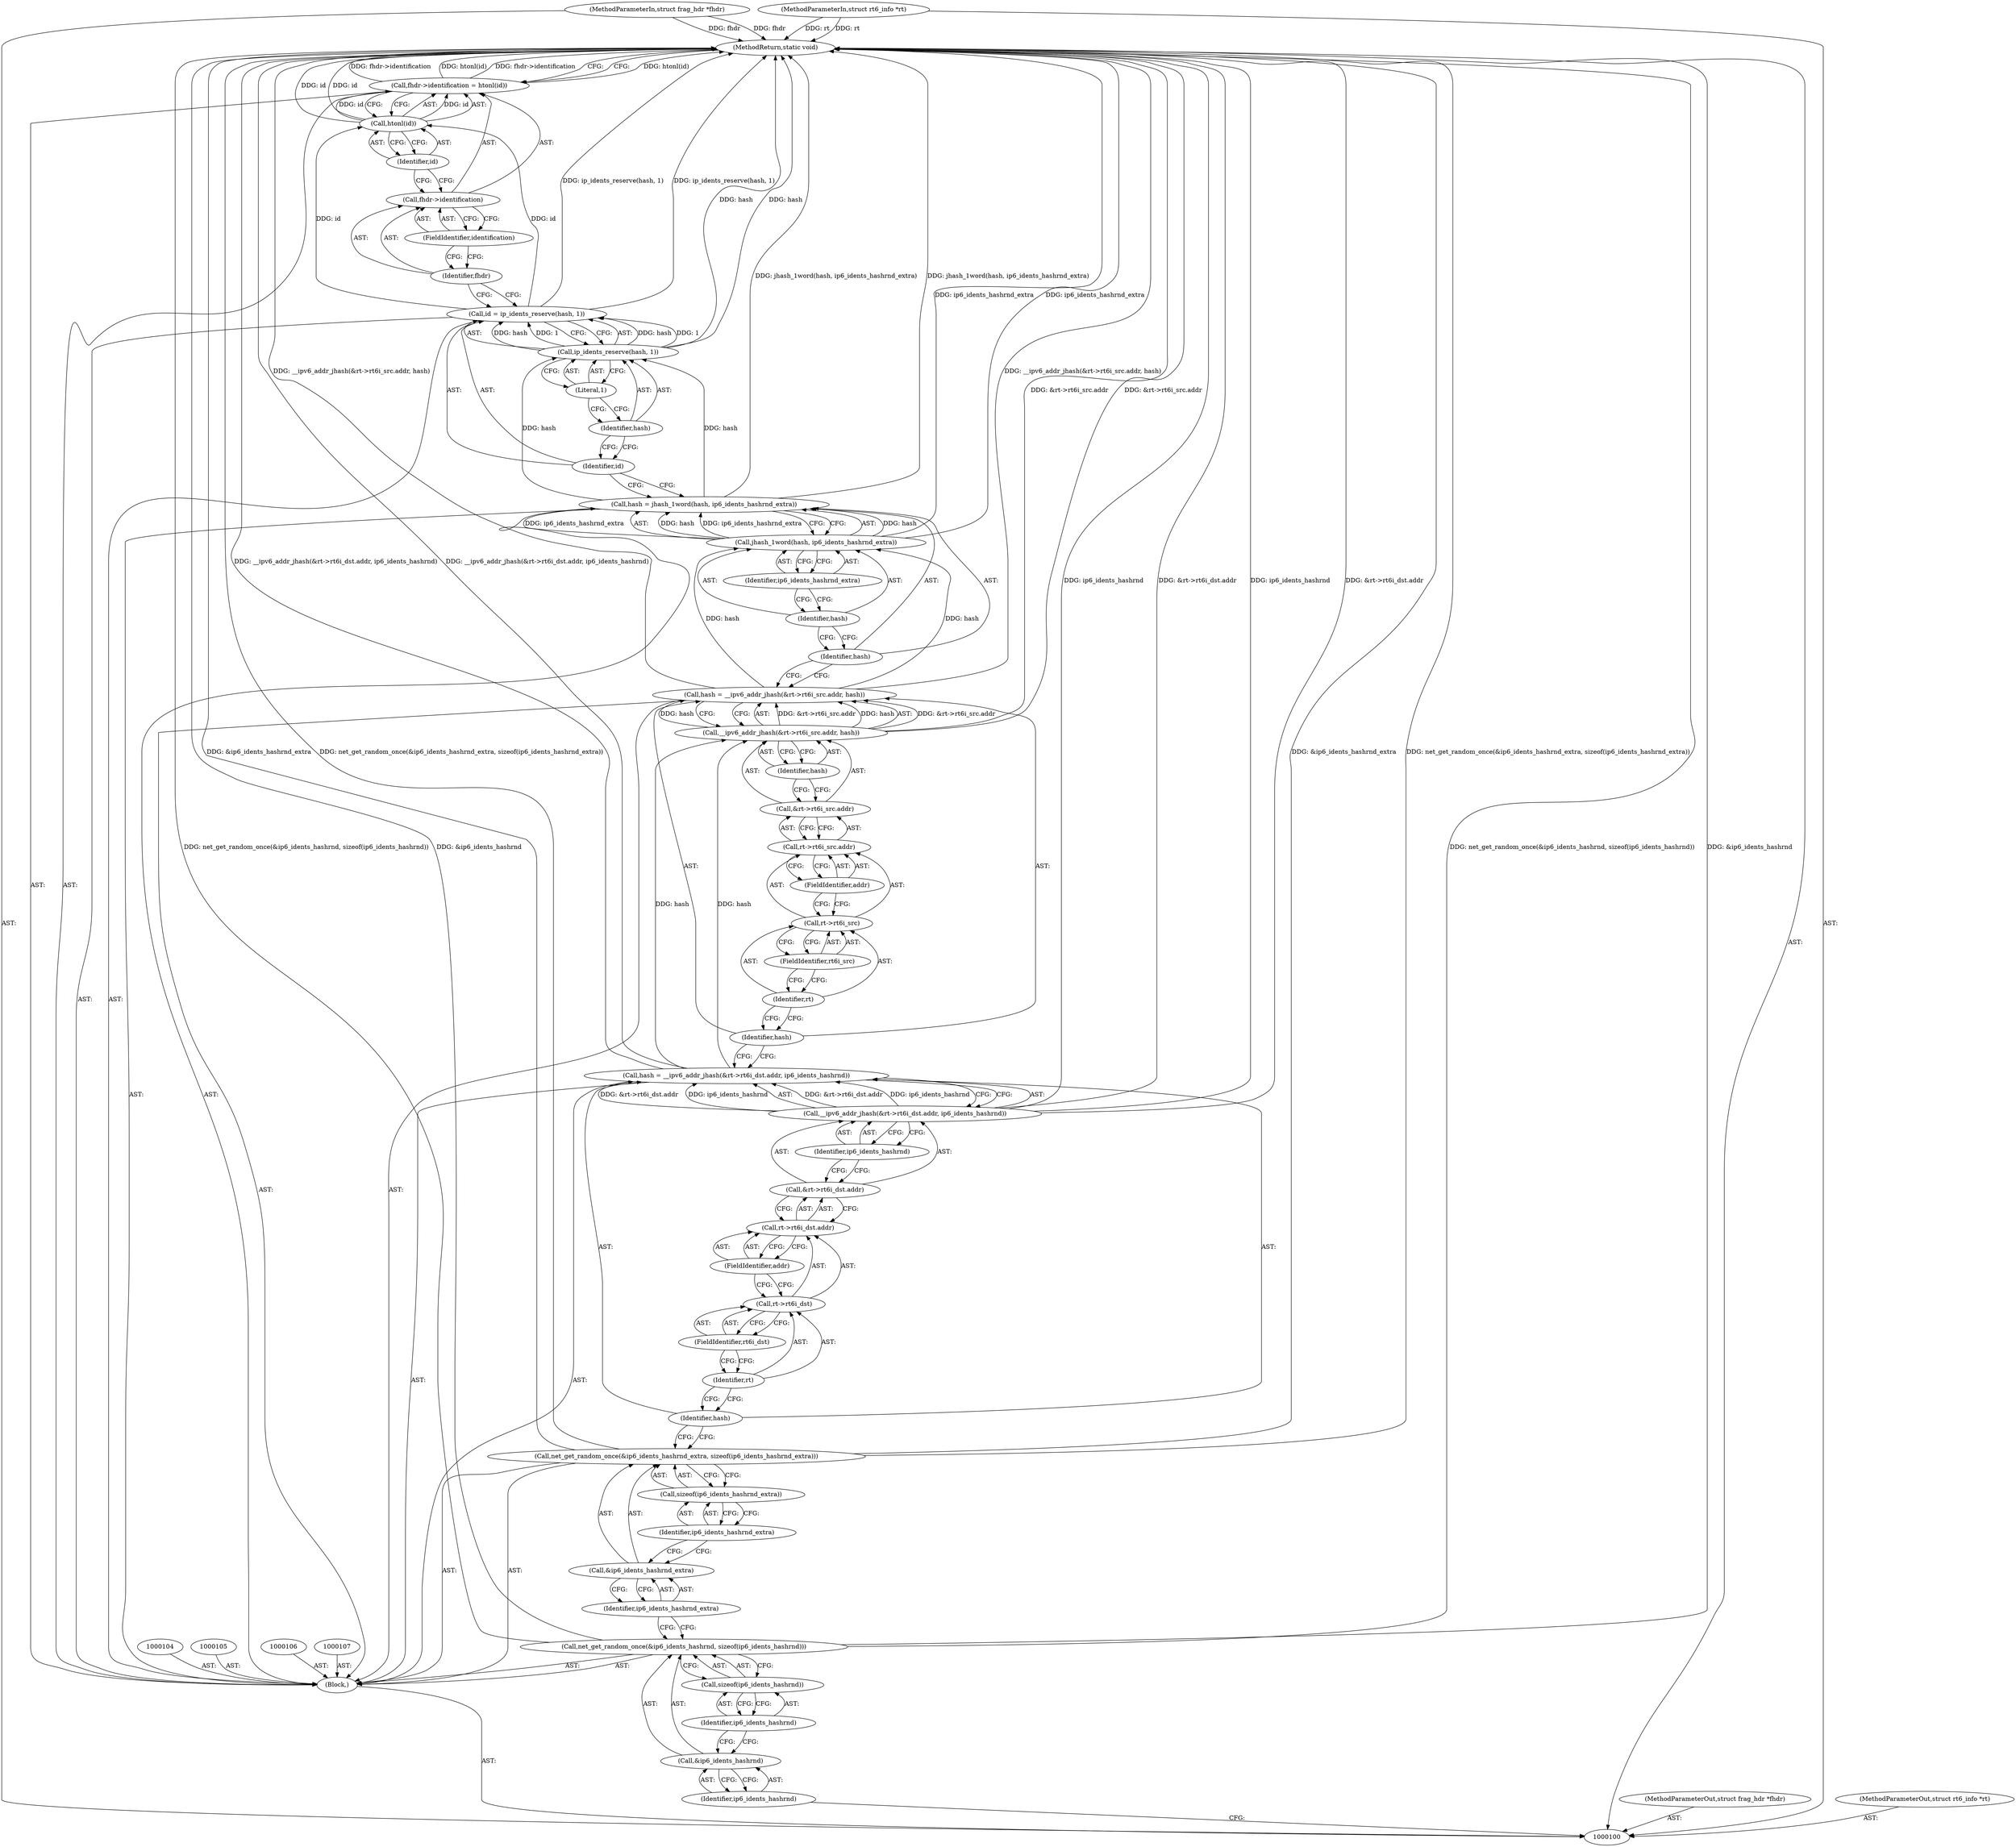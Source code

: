 digraph "0_linux_55f0fc7a02de8f12757f4937143d8d5091b2e40b_0" {
"1000154" [label="(MethodReturn,static void)"];
"1000101" [label="(MethodParameterIn,struct frag_hdr *fhdr)"];
"1000212" [label="(MethodParameterOut,struct frag_hdr *fhdr)"];
"1000102" [label="(MethodParameterIn,struct rt6_info *rt)"];
"1000213" [label="(MethodParameterOut,struct rt6_info *rt)"];
"1000118" [label="(Call,hash = __ipv6_addr_jhash(&rt->rt6i_dst.addr, ip6_idents_hashrnd))"];
"1000119" [label="(Identifier,hash)"];
"1000121" [label="(Call,&rt->rt6i_dst.addr)"];
"1000122" [label="(Call,rt->rt6i_dst.addr)"];
"1000123" [label="(Call,rt->rt6i_dst)"];
"1000124" [label="(Identifier,rt)"];
"1000125" [label="(FieldIdentifier,rt6i_dst)"];
"1000126" [label="(FieldIdentifier,addr)"];
"1000127" [label="(Identifier,ip6_idents_hashrnd)"];
"1000120" [label="(Call,__ipv6_addr_jhash(&rt->rt6i_dst.addr, ip6_idents_hashrnd))"];
"1000128" [label="(Call,hash = __ipv6_addr_jhash(&rt->rt6i_src.addr, hash))"];
"1000129" [label="(Identifier,hash)"];
"1000131" [label="(Call,&rt->rt6i_src.addr)"];
"1000132" [label="(Call,rt->rt6i_src.addr)"];
"1000133" [label="(Call,rt->rt6i_src)"];
"1000134" [label="(Identifier,rt)"];
"1000135" [label="(FieldIdentifier,rt6i_src)"];
"1000136" [label="(FieldIdentifier,addr)"];
"1000137" [label="(Identifier,hash)"];
"1000130" [label="(Call,__ipv6_addr_jhash(&rt->rt6i_src.addr, hash))"];
"1000138" [label="(Call,hash = jhash_1word(hash, ip6_idents_hashrnd_extra))"];
"1000139" [label="(Identifier,hash)"];
"1000141" [label="(Identifier,hash)"];
"1000142" [label="(Identifier,ip6_idents_hashrnd_extra)"];
"1000140" [label="(Call,jhash_1word(hash, ip6_idents_hashrnd_extra))"];
"1000143" [label="(Call,id = ip_idents_reserve(hash, 1))"];
"1000144" [label="(Identifier,id)"];
"1000146" [label="(Identifier,hash)"];
"1000147" [label="(Literal,1)"];
"1000145" [label="(Call,ip_idents_reserve(hash, 1))"];
"1000148" [label="(Call,fhdr->identification = htonl(id))"];
"1000149" [label="(Call,fhdr->identification)"];
"1000150" [label="(Identifier,fhdr)"];
"1000152" [label="(Call,htonl(id))"];
"1000153" [label="(Identifier,id)"];
"1000151" [label="(FieldIdentifier,identification)"];
"1000103" [label="(Block,)"];
"1000108" [label="(Call,net_get_random_once(&ip6_idents_hashrnd, sizeof(ip6_idents_hashrnd)))"];
"1000109" [label="(Call,&ip6_idents_hashrnd)"];
"1000110" [label="(Identifier,ip6_idents_hashrnd)"];
"1000111" [label="(Call,sizeof(ip6_idents_hashrnd))"];
"1000112" [label="(Identifier,ip6_idents_hashrnd)"];
"1000113" [label="(Call,net_get_random_once(&ip6_idents_hashrnd_extra, sizeof(ip6_idents_hashrnd_extra)))"];
"1000114" [label="(Call,&ip6_idents_hashrnd_extra)"];
"1000115" [label="(Identifier,ip6_idents_hashrnd_extra)"];
"1000116" [label="(Call,sizeof(ip6_idents_hashrnd_extra))"];
"1000117" [label="(Identifier,ip6_idents_hashrnd_extra)"];
"1000154" -> "1000100"  [label="AST: "];
"1000154" -> "1000148"  [label="CFG: "];
"1000128" -> "1000154"  [label="DDG: __ipv6_addr_jhash(&rt->rt6i_src.addr, hash)"];
"1000140" -> "1000154"  [label="DDG: ip6_idents_hashrnd_extra"];
"1000108" -> "1000154"  [label="DDG: net_get_random_once(&ip6_idents_hashrnd, sizeof(ip6_idents_hashrnd))"];
"1000108" -> "1000154"  [label="DDG: &ip6_idents_hashrnd"];
"1000113" -> "1000154"  [label="DDG: &ip6_idents_hashrnd_extra"];
"1000113" -> "1000154"  [label="DDG: net_get_random_once(&ip6_idents_hashrnd_extra, sizeof(ip6_idents_hashrnd_extra))"];
"1000120" -> "1000154"  [label="DDG: &rt->rt6i_dst.addr"];
"1000120" -> "1000154"  [label="DDG: ip6_idents_hashrnd"];
"1000102" -> "1000154"  [label="DDG: rt"];
"1000145" -> "1000154"  [label="DDG: hash"];
"1000130" -> "1000154"  [label="DDG: &rt->rt6i_src.addr"];
"1000138" -> "1000154"  [label="DDG: jhash_1word(hash, ip6_idents_hashrnd_extra)"];
"1000148" -> "1000154"  [label="DDG: htonl(id)"];
"1000148" -> "1000154"  [label="DDG: fhdr->identification"];
"1000152" -> "1000154"  [label="DDG: id"];
"1000101" -> "1000154"  [label="DDG: fhdr"];
"1000118" -> "1000154"  [label="DDG: __ipv6_addr_jhash(&rt->rt6i_dst.addr, ip6_idents_hashrnd)"];
"1000143" -> "1000154"  [label="DDG: ip_idents_reserve(hash, 1)"];
"1000101" -> "1000100"  [label="AST: "];
"1000101" -> "1000154"  [label="DDG: fhdr"];
"1000212" -> "1000100"  [label="AST: "];
"1000102" -> "1000100"  [label="AST: "];
"1000102" -> "1000154"  [label="DDG: rt"];
"1000213" -> "1000100"  [label="AST: "];
"1000118" -> "1000103"  [label="AST: "];
"1000118" -> "1000120"  [label="CFG: "];
"1000119" -> "1000118"  [label="AST: "];
"1000120" -> "1000118"  [label="AST: "];
"1000129" -> "1000118"  [label="CFG: "];
"1000118" -> "1000154"  [label="DDG: __ipv6_addr_jhash(&rt->rt6i_dst.addr, ip6_idents_hashrnd)"];
"1000120" -> "1000118"  [label="DDG: &rt->rt6i_dst.addr"];
"1000120" -> "1000118"  [label="DDG: ip6_idents_hashrnd"];
"1000118" -> "1000130"  [label="DDG: hash"];
"1000119" -> "1000118"  [label="AST: "];
"1000119" -> "1000113"  [label="CFG: "];
"1000124" -> "1000119"  [label="CFG: "];
"1000121" -> "1000120"  [label="AST: "];
"1000121" -> "1000122"  [label="CFG: "];
"1000122" -> "1000121"  [label="AST: "];
"1000127" -> "1000121"  [label="CFG: "];
"1000122" -> "1000121"  [label="AST: "];
"1000122" -> "1000126"  [label="CFG: "];
"1000123" -> "1000122"  [label="AST: "];
"1000126" -> "1000122"  [label="AST: "];
"1000121" -> "1000122"  [label="CFG: "];
"1000123" -> "1000122"  [label="AST: "];
"1000123" -> "1000125"  [label="CFG: "];
"1000124" -> "1000123"  [label="AST: "];
"1000125" -> "1000123"  [label="AST: "];
"1000126" -> "1000123"  [label="CFG: "];
"1000124" -> "1000123"  [label="AST: "];
"1000124" -> "1000119"  [label="CFG: "];
"1000125" -> "1000124"  [label="CFG: "];
"1000125" -> "1000123"  [label="AST: "];
"1000125" -> "1000124"  [label="CFG: "];
"1000123" -> "1000125"  [label="CFG: "];
"1000126" -> "1000122"  [label="AST: "];
"1000126" -> "1000123"  [label="CFG: "];
"1000122" -> "1000126"  [label="CFG: "];
"1000127" -> "1000120"  [label="AST: "];
"1000127" -> "1000121"  [label="CFG: "];
"1000120" -> "1000127"  [label="CFG: "];
"1000120" -> "1000118"  [label="AST: "];
"1000120" -> "1000127"  [label="CFG: "];
"1000121" -> "1000120"  [label="AST: "];
"1000127" -> "1000120"  [label="AST: "];
"1000118" -> "1000120"  [label="CFG: "];
"1000120" -> "1000154"  [label="DDG: &rt->rt6i_dst.addr"];
"1000120" -> "1000154"  [label="DDG: ip6_idents_hashrnd"];
"1000120" -> "1000118"  [label="DDG: &rt->rt6i_dst.addr"];
"1000120" -> "1000118"  [label="DDG: ip6_idents_hashrnd"];
"1000128" -> "1000103"  [label="AST: "];
"1000128" -> "1000130"  [label="CFG: "];
"1000129" -> "1000128"  [label="AST: "];
"1000130" -> "1000128"  [label="AST: "];
"1000139" -> "1000128"  [label="CFG: "];
"1000128" -> "1000154"  [label="DDG: __ipv6_addr_jhash(&rt->rt6i_src.addr, hash)"];
"1000130" -> "1000128"  [label="DDG: &rt->rt6i_src.addr"];
"1000130" -> "1000128"  [label="DDG: hash"];
"1000128" -> "1000140"  [label="DDG: hash"];
"1000129" -> "1000128"  [label="AST: "];
"1000129" -> "1000118"  [label="CFG: "];
"1000134" -> "1000129"  [label="CFG: "];
"1000131" -> "1000130"  [label="AST: "];
"1000131" -> "1000132"  [label="CFG: "];
"1000132" -> "1000131"  [label="AST: "];
"1000137" -> "1000131"  [label="CFG: "];
"1000132" -> "1000131"  [label="AST: "];
"1000132" -> "1000136"  [label="CFG: "];
"1000133" -> "1000132"  [label="AST: "];
"1000136" -> "1000132"  [label="AST: "];
"1000131" -> "1000132"  [label="CFG: "];
"1000133" -> "1000132"  [label="AST: "];
"1000133" -> "1000135"  [label="CFG: "];
"1000134" -> "1000133"  [label="AST: "];
"1000135" -> "1000133"  [label="AST: "];
"1000136" -> "1000133"  [label="CFG: "];
"1000134" -> "1000133"  [label="AST: "];
"1000134" -> "1000129"  [label="CFG: "];
"1000135" -> "1000134"  [label="CFG: "];
"1000135" -> "1000133"  [label="AST: "];
"1000135" -> "1000134"  [label="CFG: "];
"1000133" -> "1000135"  [label="CFG: "];
"1000136" -> "1000132"  [label="AST: "];
"1000136" -> "1000133"  [label="CFG: "];
"1000132" -> "1000136"  [label="CFG: "];
"1000137" -> "1000130"  [label="AST: "];
"1000137" -> "1000131"  [label="CFG: "];
"1000130" -> "1000137"  [label="CFG: "];
"1000130" -> "1000128"  [label="AST: "];
"1000130" -> "1000137"  [label="CFG: "];
"1000131" -> "1000130"  [label="AST: "];
"1000137" -> "1000130"  [label="AST: "];
"1000128" -> "1000130"  [label="CFG: "];
"1000130" -> "1000154"  [label="DDG: &rt->rt6i_src.addr"];
"1000130" -> "1000128"  [label="DDG: &rt->rt6i_src.addr"];
"1000130" -> "1000128"  [label="DDG: hash"];
"1000118" -> "1000130"  [label="DDG: hash"];
"1000138" -> "1000103"  [label="AST: "];
"1000138" -> "1000140"  [label="CFG: "];
"1000139" -> "1000138"  [label="AST: "];
"1000140" -> "1000138"  [label="AST: "];
"1000144" -> "1000138"  [label="CFG: "];
"1000138" -> "1000154"  [label="DDG: jhash_1word(hash, ip6_idents_hashrnd_extra)"];
"1000140" -> "1000138"  [label="DDG: hash"];
"1000140" -> "1000138"  [label="DDG: ip6_idents_hashrnd_extra"];
"1000138" -> "1000145"  [label="DDG: hash"];
"1000139" -> "1000138"  [label="AST: "];
"1000139" -> "1000128"  [label="CFG: "];
"1000141" -> "1000139"  [label="CFG: "];
"1000141" -> "1000140"  [label="AST: "];
"1000141" -> "1000139"  [label="CFG: "];
"1000142" -> "1000141"  [label="CFG: "];
"1000142" -> "1000140"  [label="AST: "];
"1000142" -> "1000141"  [label="CFG: "];
"1000140" -> "1000142"  [label="CFG: "];
"1000140" -> "1000138"  [label="AST: "];
"1000140" -> "1000142"  [label="CFG: "];
"1000141" -> "1000140"  [label="AST: "];
"1000142" -> "1000140"  [label="AST: "];
"1000138" -> "1000140"  [label="CFG: "];
"1000140" -> "1000154"  [label="DDG: ip6_idents_hashrnd_extra"];
"1000140" -> "1000138"  [label="DDG: hash"];
"1000140" -> "1000138"  [label="DDG: ip6_idents_hashrnd_extra"];
"1000128" -> "1000140"  [label="DDG: hash"];
"1000143" -> "1000103"  [label="AST: "];
"1000143" -> "1000145"  [label="CFG: "];
"1000144" -> "1000143"  [label="AST: "];
"1000145" -> "1000143"  [label="AST: "];
"1000150" -> "1000143"  [label="CFG: "];
"1000143" -> "1000154"  [label="DDG: ip_idents_reserve(hash, 1)"];
"1000145" -> "1000143"  [label="DDG: hash"];
"1000145" -> "1000143"  [label="DDG: 1"];
"1000143" -> "1000152"  [label="DDG: id"];
"1000144" -> "1000143"  [label="AST: "];
"1000144" -> "1000138"  [label="CFG: "];
"1000146" -> "1000144"  [label="CFG: "];
"1000146" -> "1000145"  [label="AST: "];
"1000146" -> "1000144"  [label="CFG: "];
"1000147" -> "1000146"  [label="CFG: "];
"1000147" -> "1000145"  [label="AST: "];
"1000147" -> "1000146"  [label="CFG: "];
"1000145" -> "1000147"  [label="CFG: "];
"1000145" -> "1000143"  [label="AST: "];
"1000145" -> "1000147"  [label="CFG: "];
"1000146" -> "1000145"  [label="AST: "];
"1000147" -> "1000145"  [label="AST: "];
"1000143" -> "1000145"  [label="CFG: "];
"1000145" -> "1000154"  [label="DDG: hash"];
"1000145" -> "1000143"  [label="DDG: hash"];
"1000145" -> "1000143"  [label="DDG: 1"];
"1000138" -> "1000145"  [label="DDG: hash"];
"1000148" -> "1000103"  [label="AST: "];
"1000148" -> "1000152"  [label="CFG: "];
"1000149" -> "1000148"  [label="AST: "];
"1000152" -> "1000148"  [label="AST: "];
"1000154" -> "1000148"  [label="CFG: "];
"1000148" -> "1000154"  [label="DDG: htonl(id)"];
"1000148" -> "1000154"  [label="DDG: fhdr->identification"];
"1000152" -> "1000148"  [label="DDG: id"];
"1000149" -> "1000148"  [label="AST: "];
"1000149" -> "1000151"  [label="CFG: "];
"1000150" -> "1000149"  [label="AST: "];
"1000151" -> "1000149"  [label="AST: "];
"1000153" -> "1000149"  [label="CFG: "];
"1000150" -> "1000149"  [label="AST: "];
"1000150" -> "1000143"  [label="CFG: "];
"1000151" -> "1000150"  [label="CFG: "];
"1000152" -> "1000148"  [label="AST: "];
"1000152" -> "1000153"  [label="CFG: "];
"1000153" -> "1000152"  [label="AST: "];
"1000148" -> "1000152"  [label="CFG: "];
"1000152" -> "1000154"  [label="DDG: id"];
"1000152" -> "1000148"  [label="DDG: id"];
"1000143" -> "1000152"  [label="DDG: id"];
"1000153" -> "1000152"  [label="AST: "];
"1000153" -> "1000149"  [label="CFG: "];
"1000152" -> "1000153"  [label="CFG: "];
"1000151" -> "1000149"  [label="AST: "];
"1000151" -> "1000150"  [label="CFG: "];
"1000149" -> "1000151"  [label="CFG: "];
"1000103" -> "1000100"  [label="AST: "];
"1000104" -> "1000103"  [label="AST: "];
"1000105" -> "1000103"  [label="AST: "];
"1000106" -> "1000103"  [label="AST: "];
"1000107" -> "1000103"  [label="AST: "];
"1000108" -> "1000103"  [label="AST: "];
"1000113" -> "1000103"  [label="AST: "];
"1000118" -> "1000103"  [label="AST: "];
"1000128" -> "1000103"  [label="AST: "];
"1000138" -> "1000103"  [label="AST: "];
"1000143" -> "1000103"  [label="AST: "];
"1000148" -> "1000103"  [label="AST: "];
"1000108" -> "1000103"  [label="AST: "];
"1000108" -> "1000111"  [label="CFG: "];
"1000109" -> "1000108"  [label="AST: "];
"1000111" -> "1000108"  [label="AST: "];
"1000115" -> "1000108"  [label="CFG: "];
"1000108" -> "1000154"  [label="DDG: net_get_random_once(&ip6_idents_hashrnd, sizeof(ip6_idents_hashrnd))"];
"1000108" -> "1000154"  [label="DDG: &ip6_idents_hashrnd"];
"1000109" -> "1000108"  [label="AST: "];
"1000109" -> "1000110"  [label="CFG: "];
"1000110" -> "1000109"  [label="AST: "];
"1000112" -> "1000109"  [label="CFG: "];
"1000110" -> "1000109"  [label="AST: "];
"1000110" -> "1000100"  [label="CFG: "];
"1000109" -> "1000110"  [label="CFG: "];
"1000111" -> "1000108"  [label="AST: "];
"1000111" -> "1000112"  [label="CFG: "];
"1000112" -> "1000111"  [label="AST: "];
"1000108" -> "1000111"  [label="CFG: "];
"1000112" -> "1000111"  [label="AST: "];
"1000112" -> "1000109"  [label="CFG: "];
"1000111" -> "1000112"  [label="CFG: "];
"1000113" -> "1000103"  [label="AST: "];
"1000113" -> "1000116"  [label="CFG: "];
"1000114" -> "1000113"  [label="AST: "];
"1000116" -> "1000113"  [label="AST: "];
"1000119" -> "1000113"  [label="CFG: "];
"1000113" -> "1000154"  [label="DDG: &ip6_idents_hashrnd_extra"];
"1000113" -> "1000154"  [label="DDG: net_get_random_once(&ip6_idents_hashrnd_extra, sizeof(ip6_idents_hashrnd_extra))"];
"1000114" -> "1000113"  [label="AST: "];
"1000114" -> "1000115"  [label="CFG: "];
"1000115" -> "1000114"  [label="AST: "];
"1000117" -> "1000114"  [label="CFG: "];
"1000115" -> "1000114"  [label="AST: "];
"1000115" -> "1000108"  [label="CFG: "];
"1000114" -> "1000115"  [label="CFG: "];
"1000116" -> "1000113"  [label="AST: "];
"1000116" -> "1000117"  [label="CFG: "];
"1000117" -> "1000116"  [label="AST: "];
"1000113" -> "1000116"  [label="CFG: "];
"1000117" -> "1000116"  [label="AST: "];
"1000117" -> "1000114"  [label="CFG: "];
"1000116" -> "1000117"  [label="CFG: "];
}
